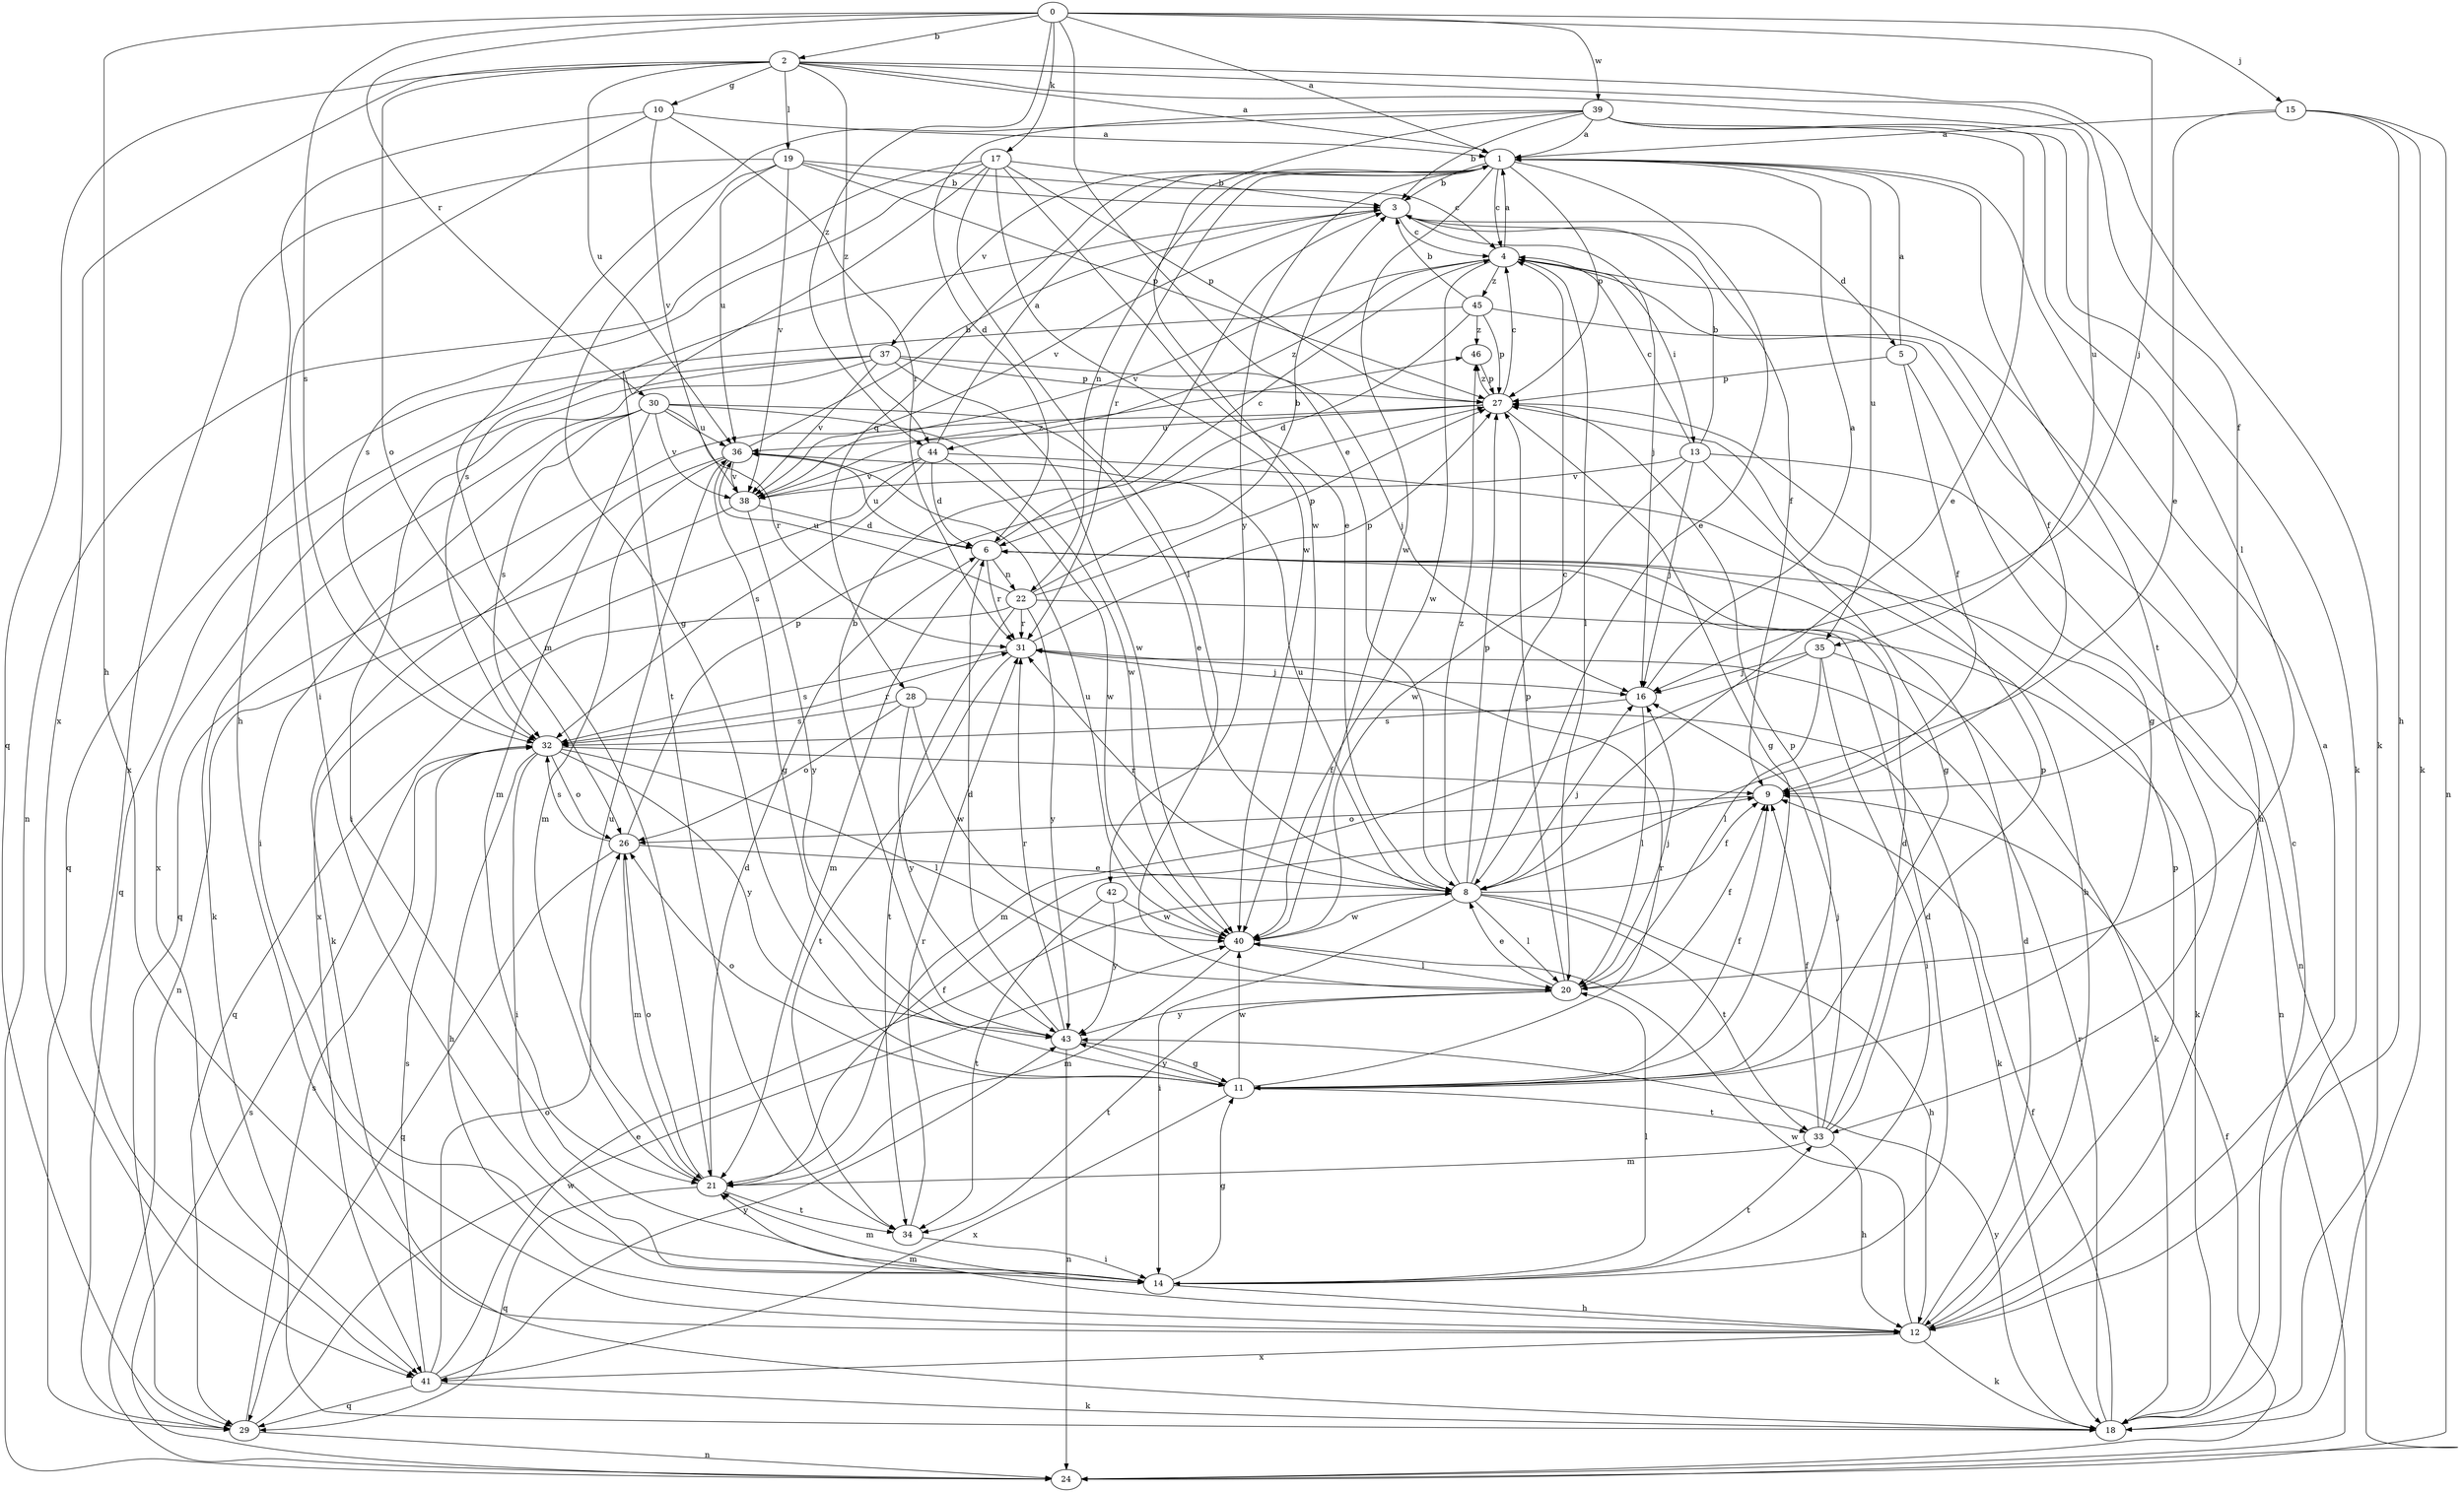 strict digraph  {
0;
1;
2;
3;
4;
5;
6;
8;
9;
10;
11;
12;
13;
14;
15;
16;
17;
18;
19;
20;
21;
22;
24;
26;
27;
28;
29;
30;
31;
32;
33;
34;
35;
36;
37;
38;
39;
40;
41;
42;
43;
44;
45;
46;
0 -> 1  [label=a];
0 -> 2  [label=b];
0 -> 8  [label=e];
0 -> 12  [label=h];
0 -> 15  [label=j];
0 -> 16  [label=j];
0 -> 17  [label=k];
0 -> 30  [label=r];
0 -> 32  [label=s];
0 -> 39  [label=w];
0 -> 44  [label=z];
1 -> 3  [label=b];
1 -> 4  [label=c];
1 -> 8  [label=e];
1 -> 22  [label=n];
1 -> 27  [label=p];
1 -> 28  [label=q];
1 -> 31  [label=r];
1 -> 33  [label=t];
1 -> 35  [label=u];
1 -> 37  [label=v];
1 -> 40  [label=w];
1 -> 42  [label=y];
2 -> 1  [label=a];
2 -> 9  [label=f];
2 -> 10  [label=g];
2 -> 18  [label=k];
2 -> 19  [label=l];
2 -> 26  [label=o];
2 -> 29  [label=q];
2 -> 35  [label=u];
2 -> 36  [label=u];
2 -> 41  [label=x];
2 -> 44  [label=z];
3 -> 4  [label=c];
3 -> 5  [label=d];
3 -> 9  [label=f];
3 -> 16  [label=j];
3 -> 32  [label=s];
3 -> 38  [label=v];
4 -> 1  [label=a];
4 -> 9  [label=f];
4 -> 13  [label=i];
4 -> 20  [label=l];
4 -> 38  [label=v];
4 -> 40  [label=w];
4 -> 44  [label=z];
4 -> 45  [label=z];
5 -> 1  [label=a];
5 -> 9  [label=f];
5 -> 11  [label=g];
5 -> 27  [label=p];
6 -> 4  [label=c];
6 -> 21  [label=m];
6 -> 22  [label=n];
6 -> 24  [label=n];
6 -> 31  [label=r];
6 -> 36  [label=u];
8 -> 4  [label=c];
8 -> 9  [label=f];
8 -> 12  [label=h];
8 -> 14  [label=i];
8 -> 16  [label=j];
8 -> 20  [label=l];
8 -> 27  [label=p];
8 -> 31  [label=r];
8 -> 33  [label=t];
8 -> 36  [label=u];
8 -> 40  [label=w];
8 -> 46  [label=z];
9 -> 26  [label=o];
10 -> 1  [label=a];
10 -> 12  [label=h];
10 -> 14  [label=i];
10 -> 31  [label=r];
10 -> 38  [label=v];
11 -> 9  [label=f];
11 -> 26  [label=o];
11 -> 27  [label=p];
11 -> 31  [label=r];
11 -> 33  [label=t];
11 -> 40  [label=w];
11 -> 41  [label=x];
11 -> 43  [label=y];
12 -> 1  [label=a];
12 -> 6  [label=d];
12 -> 18  [label=k];
12 -> 21  [label=m];
12 -> 27  [label=p];
12 -> 40  [label=w];
12 -> 41  [label=x];
13 -> 3  [label=b];
13 -> 4  [label=c];
13 -> 11  [label=g];
13 -> 16  [label=j];
13 -> 24  [label=n];
13 -> 38  [label=v];
13 -> 40  [label=w];
14 -> 6  [label=d];
14 -> 11  [label=g];
14 -> 12  [label=h];
14 -> 20  [label=l];
14 -> 21  [label=m];
14 -> 33  [label=t];
15 -> 1  [label=a];
15 -> 8  [label=e];
15 -> 12  [label=h];
15 -> 18  [label=k];
15 -> 24  [label=n];
16 -> 1  [label=a];
16 -> 20  [label=l];
16 -> 32  [label=s];
17 -> 3  [label=b];
17 -> 8  [label=e];
17 -> 20  [label=l];
17 -> 24  [label=n];
17 -> 27  [label=p];
17 -> 32  [label=s];
17 -> 34  [label=t];
17 -> 40  [label=w];
18 -> 4  [label=c];
18 -> 9  [label=f];
18 -> 31  [label=r];
18 -> 43  [label=y];
19 -> 3  [label=b];
19 -> 4  [label=c];
19 -> 11  [label=g];
19 -> 27  [label=p];
19 -> 36  [label=u];
19 -> 38  [label=v];
19 -> 41  [label=x];
20 -> 8  [label=e];
20 -> 9  [label=f];
20 -> 16  [label=j];
20 -> 27  [label=p];
20 -> 34  [label=t];
20 -> 43  [label=y];
21 -> 6  [label=d];
21 -> 9  [label=f];
21 -> 26  [label=o];
21 -> 29  [label=q];
21 -> 34  [label=t];
21 -> 36  [label=u];
22 -> 3  [label=b];
22 -> 18  [label=k];
22 -> 27  [label=p];
22 -> 29  [label=q];
22 -> 31  [label=r];
22 -> 34  [label=t];
22 -> 36  [label=u];
22 -> 43  [label=y];
24 -> 9  [label=f];
24 -> 32  [label=s];
26 -> 8  [label=e];
26 -> 21  [label=m];
26 -> 27  [label=p];
26 -> 29  [label=q];
26 -> 32  [label=s];
27 -> 4  [label=c];
27 -> 11  [label=g];
27 -> 29  [label=q];
27 -> 36  [label=u];
27 -> 46  [label=z];
28 -> 18  [label=k];
28 -> 26  [label=o];
28 -> 32  [label=s];
28 -> 40  [label=w];
28 -> 43  [label=y];
29 -> 24  [label=n];
29 -> 32  [label=s];
29 -> 40  [label=w];
30 -> 8  [label=e];
30 -> 14  [label=i];
30 -> 18  [label=k];
30 -> 21  [label=m];
30 -> 31  [label=r];
30 -> 32  [label=s];
30 -> 36  [label=u];
30 -> 38  [label=v];
30 -> 40  [label=w];
31 -> 16  [label=j];
31 -> 27  [label=p];
31 -> 32  [label=s];
31 -> 34  [label=t];
32 -> 9  [label=f];
32 -> 12  [label=h];
32 -> 14  [label=i];
32 -> 20  [label=l];
32 -> 26  [label=o];
32 -> 31  [label=r];
32 -> 43  [label=y];
33 -> 6  [label=d];
33 -> 9  [label=f];
33 -> 12  [label=h];
33 -> 16  [label=j];
33 -> 21  [label=m];
33 -> 27  [label=p];
34 -> 14  [label=i];
34 -> 31  [label=r];
35 -> 14  [label=i];
35 -> 16  [label=j];
35 -> 18  [label=k];
35 -> 20  [label=l];
35 -> 21  [label=m];
36 -> 3  [label=b];
36 -> 11  [label=g];
36 -> 18  [label=k];
36 -> 21  [label=m];
36 -> 38  [label=v];
37 -> 14  [label=i];
37 -> 16  [label=j];
37 -> 27  [label=p];
37 -> 29  [label=q];
37 -> 38  [label=v];
37 -> 40  [label=w];
37 -> 41  [label=x];
38 -> 6  [label=d];
38 -> 24  [label=n];
38 -> 43  [label=y];
38 -> 46  [label=z];
39 -> 1  [label=a];
39 -> 3  [label=b];
39 -> 6  [label=d];
39 -> 8  [label=e];
39 -> 18  [label=k];
39 -> 20  [label=l];
39 -> 21  [label=m];
39 -> 40  [label=w];
40 -> 20  [label=l];
40 -> 21  [label=m];
40 -> 36  [label=u];
41 -> 8  [label=e];
41 -> 18  [label=k];
41 -> 26  [label=o];
41 -> 29  [label=q];
41 -> 32  [label=s];
41 -> 43  [label=y];
42 -> 34  [label=t];
42 -> 40  [label=w];
42 -> 43  [label=y];
43 -> 3  [label=b];
43 -> 6  [label=d];
43 -> 11  [label=g];
43 -> 24  [label=n];
43 -> 31  [label=r];
44 -> 1  [label=a];
44 -> 6  [label=d];
44 -> 12  [label=h];
44 -> 32  [label=s];
44 -> 38  [label=v];
44 -> 40  [label=w];
44 -> 41  [label=x];
45 -> 3  [label=b];
45 -> 6  [label=d];
45 -> 12  [label=h];
45 -> 27  [label=p];
45 -> 29  [label=q];
45 -> 46  [label=z];
46 -> 27  [label=p];
}
